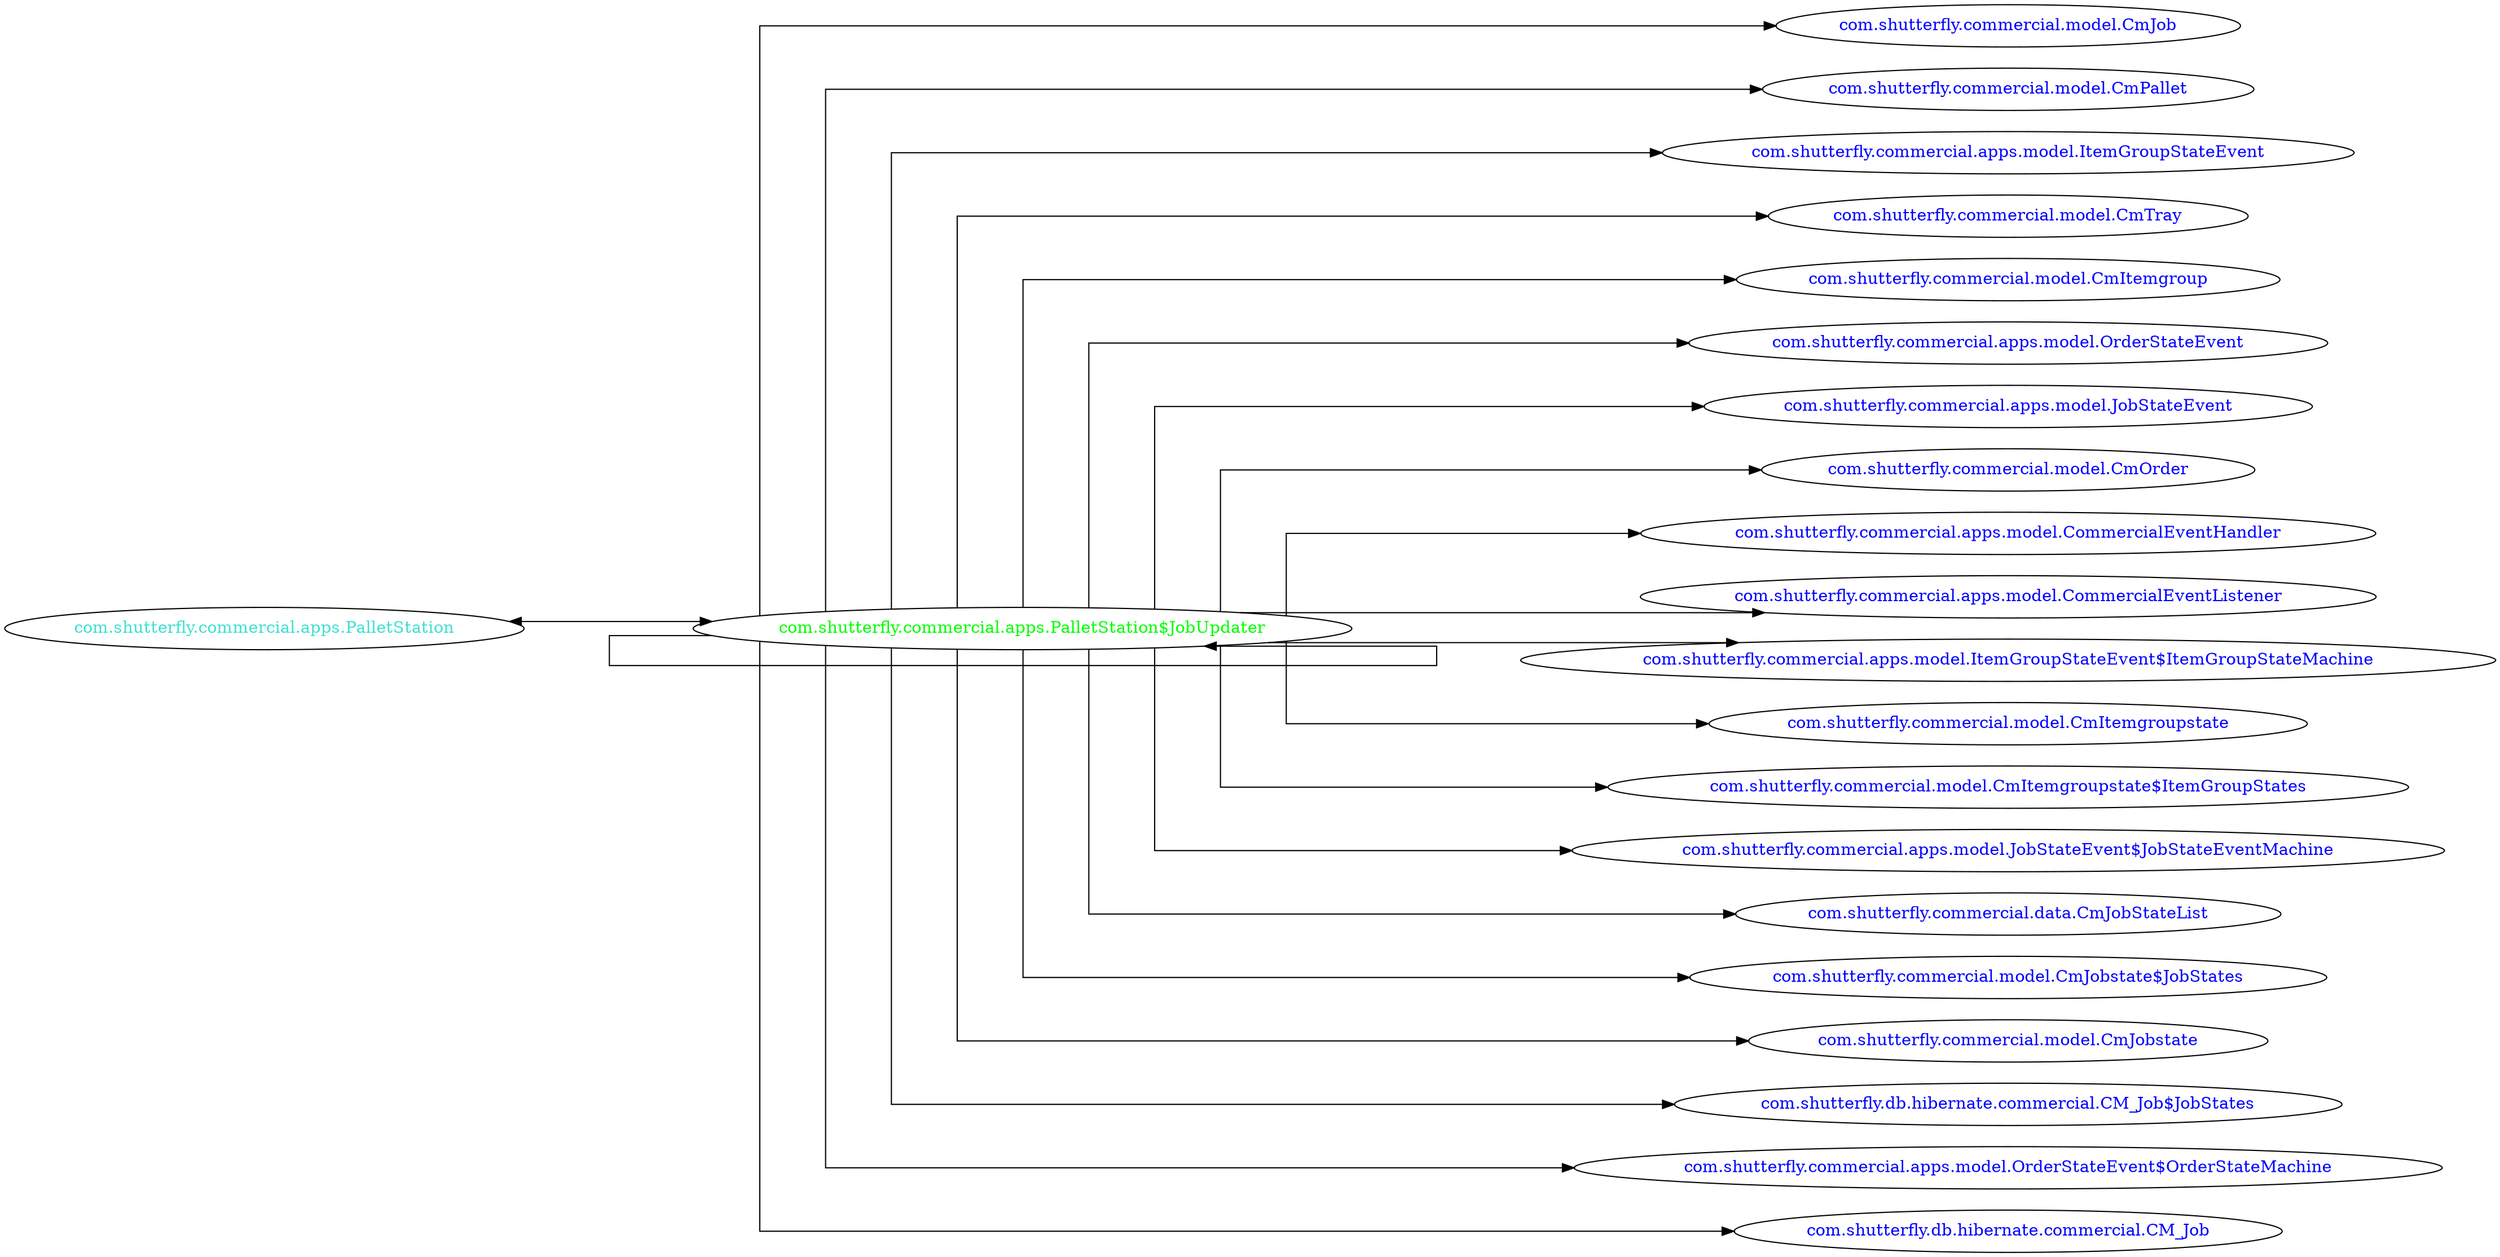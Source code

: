 digraph dependencyGraph {
 concentrate=true;
 ranksep="2.0";
 rankdir="LR"; 
 splines="ortho";
"com.shutterfly.commercial.apps.PalletStation$JobUpdater" [fontcolor="red"];
"com.shutterfly.commercial.model.CmJob" [ fontcolor="blue" ];
"com.shutterfly.commercial.apps.PalletStation$JobUpdater"->"com.shutterfly.commercial.model.CmJob";
"com.shutterfly.commercial.model.CmPallet" [ fontcolor="blue" ];
"com.shutterfly.commercial.apps.PalletStation$JobUpdater"->"com.shutterfly.commercial.model.CmPallet";
"com.shutterfly.commercial.apps.model.ItemGroupStateEvent" [ fontcolor="blue" ];
"com.shutterfly.commercial.apps.PalletStation$JobUpdater"->"com.shutterfly.commercial.apps.model.ItemGroupStateEvent";
"com.shutterfly.commercial.model.CmTray" [ fontcolor="blue" ];
"com.shutterfly.commercial.apps.PalletStation$JobUpdater"->"com.shutterfly.commercial.model.CmTray";
"com.shutterfly.commercial.model.CmItemgroup" [ fontcolor="blue" ];
"com.shutterfly.commercial.apps.PalletStation$JobUpdater"->"com.shutterfly.commercial.model.CmItemgroup";
"com.shutterfly.commercial.apps.model.OrderStateEvent" [ fontcolor="blue" ];
"com.shutterfly.commercial.apps.PalletStation$JobUpdater"->"com.shutterfly.commercial.apps.model.OrderStateEvent";
"com.shutterfly.commercial.apps.model.JobStateEvent" [ fontcolor="blue" ];
"com.shutterfly.commercial.apps.PalletStation$JobUpdater"->"com.shutterfly.commercial.apps.model.JobStateEvent";
"com.shutterfly.commercial.model.CmOrder" [ fontcolor="blue" ];
"com.shutterfly.commercial.apps.PalletStation$JobUpdater"->"com.shutterfly.commercial.model.CmOrder";
"com.shutterfly.commercial.apps.model.CommercialEventHandler" [ fontcolor="blue" ];
"com.shutterfly.commercial.apps.PalletStation$JobUpdater"->"com.shutterfly.commercial.apps.model.CommercialEventHandler";
"com.shutterfly.commercial.apps.model.CommercialEventListener" [ fontcolor="blue" ];
"com.shutterfly.commercial.apps.PalletStation$JobUpdater"->"com.shutterfly.commercial.apps.model.CommercialEventListener";
"com.shutterfly.commercial.apps.model.ItemGroupStateEvent$ItemGroupStateMachine" [ fontcolor="blue" ];
"com.shutterfly.commercial.apps.PalletStation$JobUpdater"->"com.shutterfly.commercial.apps.model.ItemGroupStateEvent$ItemGroupStateMachine";
"com.shutterfly.commercial.model.CmItemgroupstate" [ fontcolor="blue" ];
"com.shutterfly.commercial.apps.PalletStation$JobUpdater"->"com.shutterfly.commercial.model.CmItemgroupstate";
"com.shutterfly.commercial.model.CmItemgroupstate$ItemGroupStates" [ fontcolor="blue" ];
"com.shutterfly.commercial.apps.PalletStation$JobUpdater"->"com.shutterfly.commercial.model.CmItemgroupstate$ItemGroupStates";
"com.shutterfly.commercial.apps.model.JobStateEvent$JobStateEventMachine" [ fontcolor="blue" ];
"com.shutterfly.commercial.apps.PalletStation$JobUpdater"->"com.shutterfly.commercial.apps.model.JobStateEvent$JobStateEventMachine";
"com.shutterfly.commercial.data.CmJobStateList" [ fontcolor="blue" ];
"com.shutterfly.commercial.apps.PalletStation$JobUpdater"->"com.shutterfly.commercial.data.CmJobStateList";
"com.shutterfly.commercial.model.CmJobstate$JobStates" [ fontcolor="blue" ];
"com.shutterfly.commercial.apps.PalletStation$JobUpdater"->"com.shutterfly.commercial.model.CmJobstate$JobStates";
"com.shutterfly.commercial.model.CmJobstate" [ fontcolor="blue" ];
"com.shutterfly.commercial.apps.PalletStation$JobUpdater"->"com.shutterfly.commercial.model.CmJobstate";
"com.shutterfly.db.hibernate.commercial.CM_Job$JobStates" [ fontcolor="blue" ];
"com.shutterfly.commercial.apps.PalletStation$JobUpdater"->"com.shutterfly.db.hibernate.commercial.CM_Job$JobStates";
"com.shutterfly.commercial.apps.model.OrderStateEvent$OrderStateMachine" [ fontcolor="blue" ];
"com.shutterfly.commercial.apps.PalletStation$JobUpdater"->"com.shutterfly.commercial.apps.model.OrderStateEvent$OrderStateMachine";
"com.shutterfly.db.hibernate.commercial.CM_Job" [ fontcolor="blue" ];
"com.shutterfly.commercial.apps.PalletStation$JobUpdater"->"com.shutterfly.db.hibernate.commercial.CM_Job";
"com.shutterfly.commercial.apps.PalletStation$JobUpdater" [ fontcolor="green" ];
"com.shutterfly.commercial.apps.PalletStation$JobUpdater"->"com.shutterfly.commercial.apps.PalletStation$JobUpdater";
"com.shutterfly.commercial.apps.PalletStation" [ fontcolor="turquoise" ];
"com.shutterfly.commercial.apps.PalletStation"->"com.shutterfly.commercial.apps.PalletStation$JobUpdater" [dir=both];
}